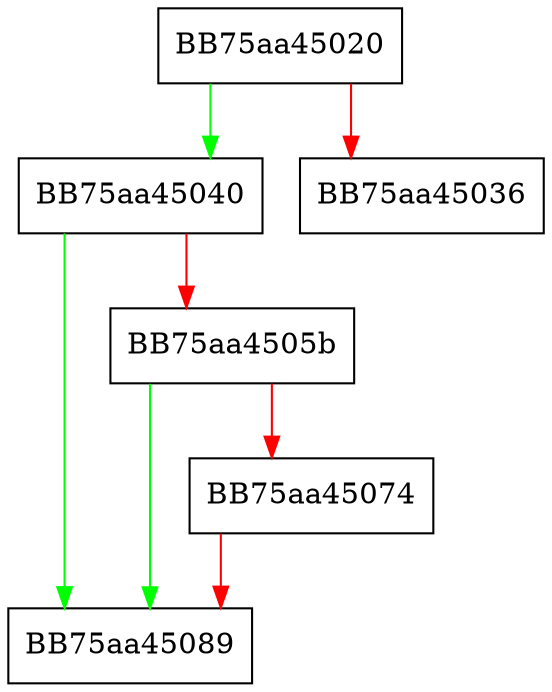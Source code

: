 digraph retarget_init_module {
  node [shape="box"];
  graph [splines=ortho];
  BB75aa45020 -> BB75aa45040 [color="green"];
  BB75aa45020 -> BB75aa45036 [color="red"];
  BB75aa45040 -> BB75aa45089 [color="green"];
  BB75aa45040 -> BB75aa4505b [color="red"];
  BB75aa4505b -> BB75aa45089 [color="green"];
  BB75aa4505b -> BB75aa45074 [color="red"];
  BB75aa45074 -> BB75aa45089 [color="red"];
}